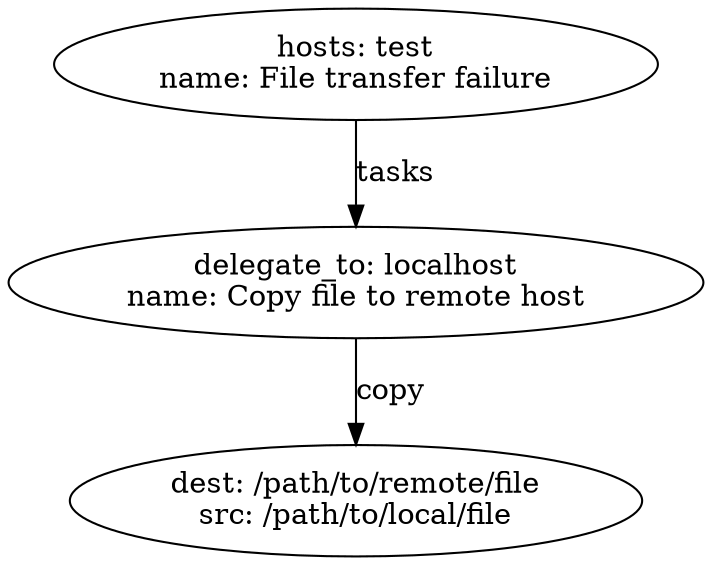 digraph graphname {
2167 [label="dest: /path/to/remote/file\nsrc: /path/to/local/file\n"];
2166 [label="delegate_to: localhost\nname: Copy file to remote host\n"];
2166 -> 2167 [label="copy"];
2165 [label="hosts: test\nname: File transfer failure\n"];
2165 -> 2166 [label="tasks"];
}
